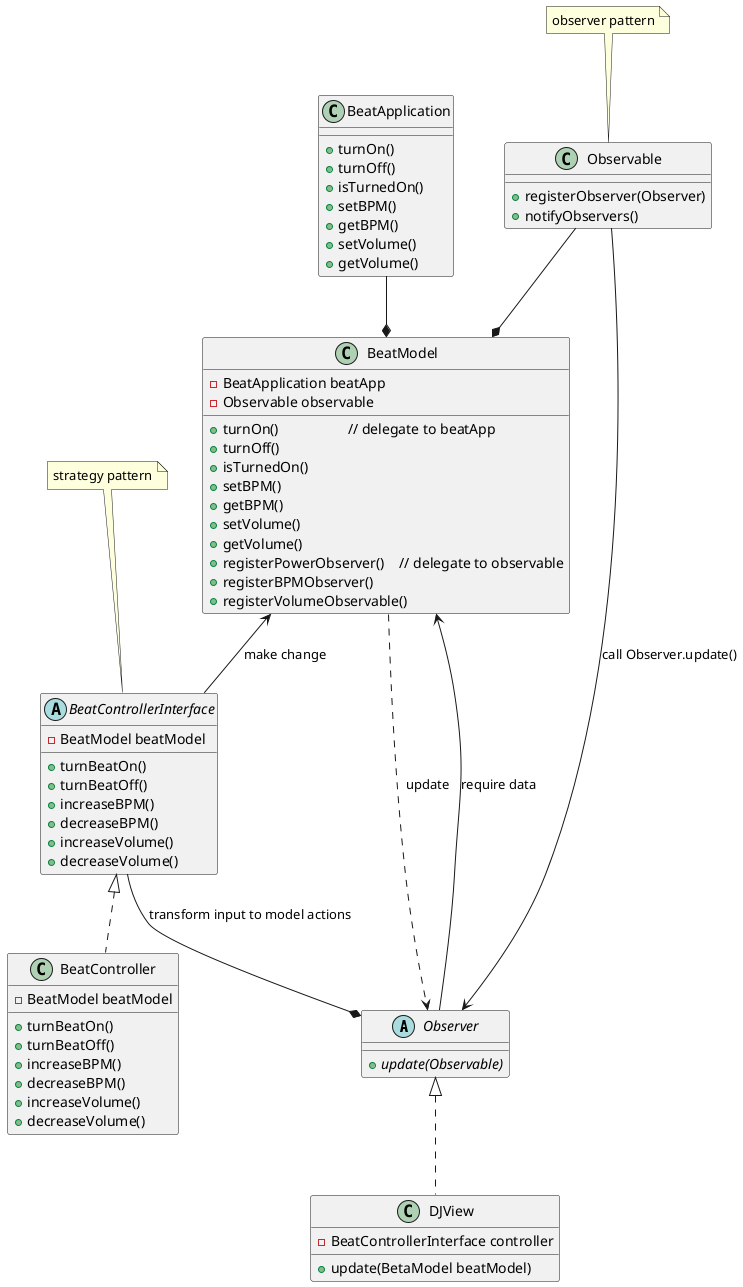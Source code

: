 @startuml ModelViewControllerPattern

abstract Observer {
    +{abstract}update(Observable)
}

class Observable {
    +registerObserver(Observer)
    +notifyObservers()
}
note top: observer pattern
Observable --> Observer : call Observer.update()

class BeatApplication {
    +turnOn()
    +turnOff()
    +isTurnedOn()
    +setBPM()
    +getBPM()
    +setVolume()
    +getVolume()
}

class BeatModel {
    -BeatApplication beatApp
    -Observable observable
    +turnOn()                   // delegate to beatApp
    +turnOff()
    +isTurnedOn()
    +setBPM()
    +getBPM()
    +setVolume()
    +getVolume()   
    +registerPowerObserver()    // delegate to observable
    +registerBPMObserver()      
    +registerVolumeObservable() 
}

abstract BeatControllerInterface {
    -BeatModel beatModel
    +turnBeatOn()
    +turnBeatOff()
    +increaseBPM()
    +decreaseBPM()
    +increaseVolume()
    +decreaseVolume()
}
note top: strategy pattern

class DJView {
    -BeatControllerInterface controller
    +update(BetaModel beatModel)
}

class BeatController {
    -BeatModel beatModel
    +turnBeatOn()
    +turnBeatOff()
    +increaseBPM()
    +decreaseBPM()
    +increaseVolume()
    +decreaseVolume()
}

Observable --* BeatModel
Observer <|.. DJView
BeatModel ..> Observer : update 

BeatApplication --* BeatModel

BeatControllerInterface --* Observer : transform input to model actions
BeatModel <-- Observer : require data

BeatModel <-- BeatControllerInterface : make change

BeatControllerInterface <|.. BeatController


@enduml